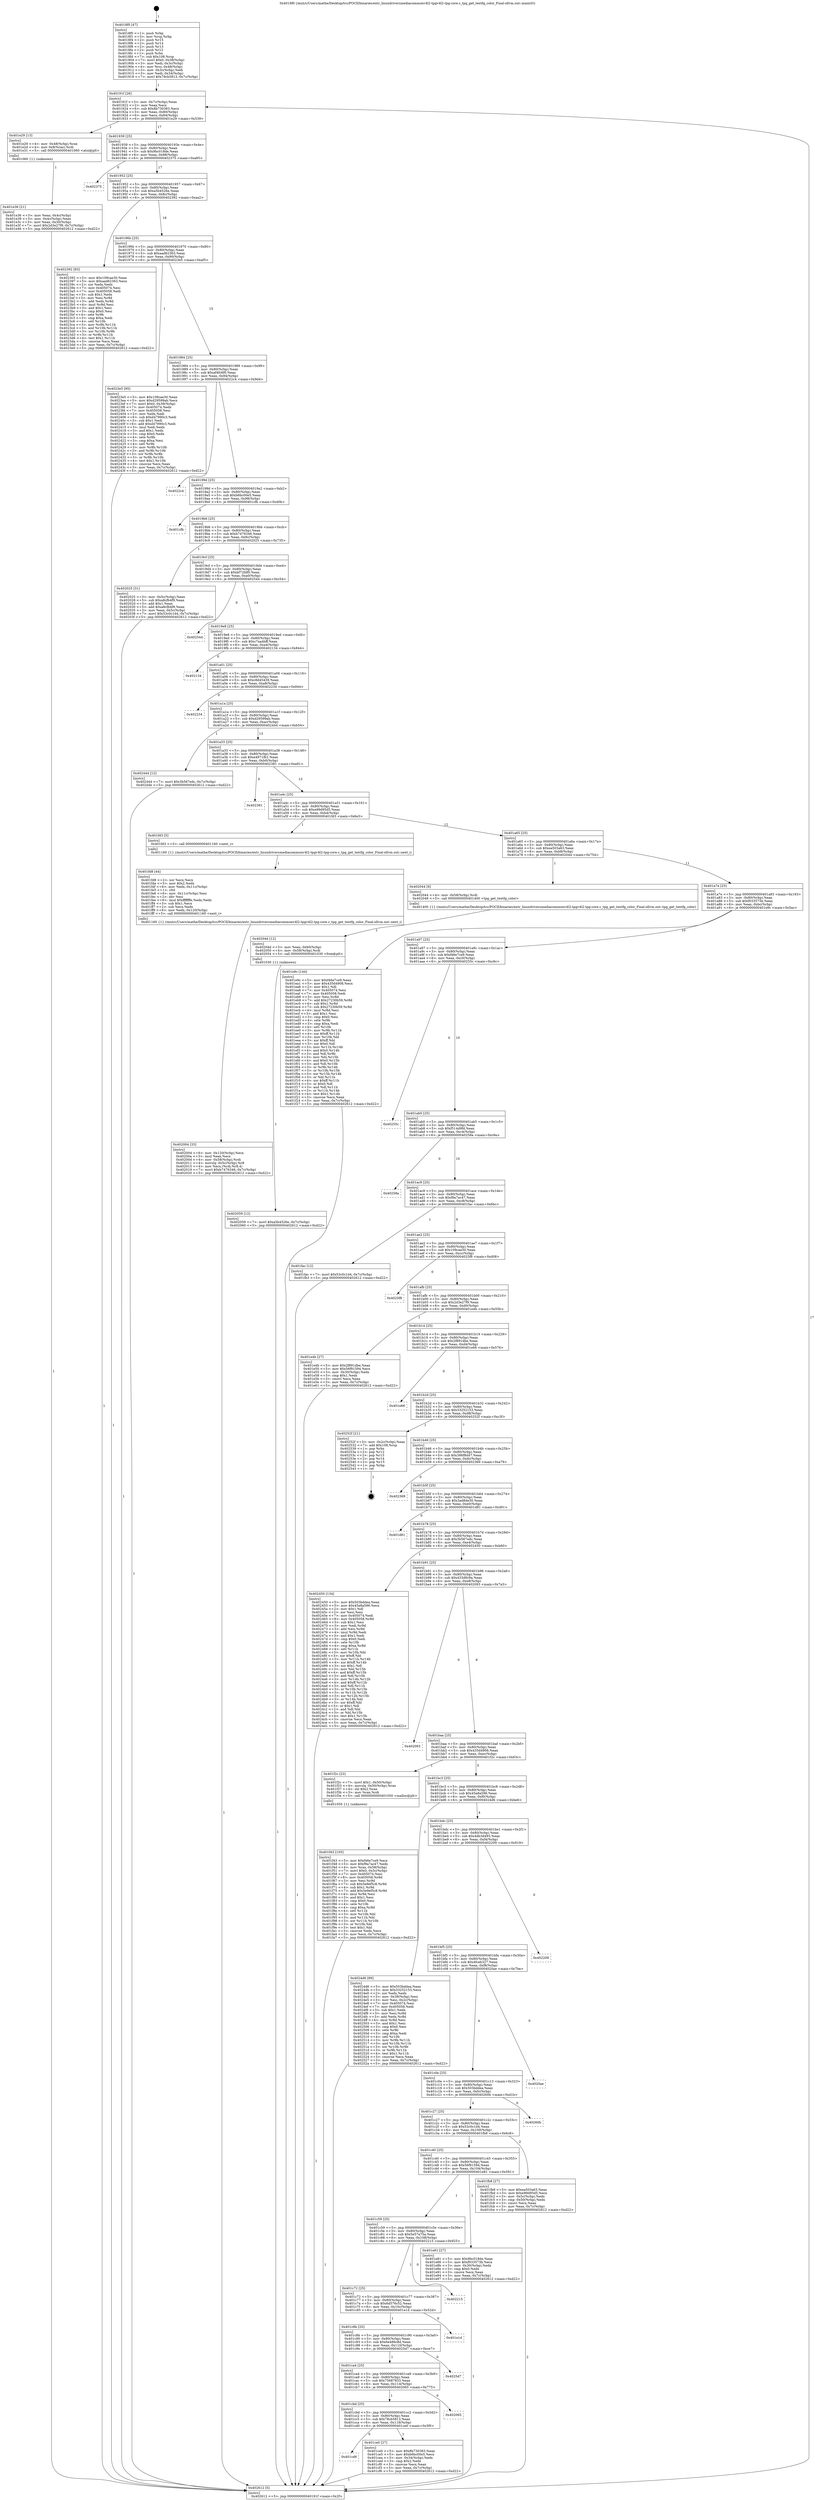 digraph "0x4018f0" {
  label = "0x4018f0 (/mnt/c/Users/mathe/Desktop/tcc/POCII/binaries/extr_linuxdriversmediacommonv4l2-tpgv4l2-tpg-core.c_tpg_get_textfg_color_Final-ollvm.out::main(0))"
  labelloc = "t"
  node[shape=record]

  Entry [label="",width=0.3,height=0.3,shape=circle,fillcolor=black,style=filled]
  "0x40191f" [label="{
     0x40191f [26]\l
     | [instrs]\l
     &nbsp;&nbsp;0x40191f \<+3\>: mov -0x7c(%rbp),%eax\l
     &nbsp;&nbsp;0x401922 \<+2\>: mov %eax,%ecx\l
     &nbsp;&nbsp;0x401924 \<+6\>: sub $0x8b730383,%ecx\l
     &nbsp;&nbsp;0x40192a \<+3\>: mov %eax,-0x80(%rbp)\l
     &nbsp;&nbsp;0x40192d \<+6\>: mov %ecx,-0x84(%rbp)\l
     &nbsp;&nbsp;0x401933 \<+6\>: je 0000000000401e29 \<main+0x539\>\l
  }"]
  "0x401e29" [label="{
     0x401e29 [13]\l
     | [instrs]\l
     &nbsp;&nbsp;0x401e29 \<+4\>: mov -0x48(%rbp),%rax\l
     &nbsp;&nbsp;0x401e2d \<+4\>: mov 0x8(%rax),%rdi\l
     &nbsp;&nbsp;0x401e31 \<+5\>: call 0000000000401060 \<atoi@plt\>\l
     | [calls]\l
     &nbsp;&nbsp;0x401060 \{1\} (unknown)\l
  }"]
  "0x401939" [label="{
     0x401939 [25]\l
     | [instrs]\l
     &nbsp;&nbsp;0x401939 \<+5\>: jmp 000000000040193e \<main+0x4e\>\l
     &nbsp;&nbsp;0x40193e \<+3\>: mov -0x80(%rbp),%eax\l
     &nbsp;&nbsp;0x401941 \<+5\>: sub $0x9bc018de,%eax\l
     &nbsp;&nbsp;0x401946 \<+6\>: mov %eax,-0x88(%rbp)\l
     &nbsp;&nbsp;0x40194c \<+6\>: je 0000000000402375 \<main+0xa85\>\l
  }"]
  Exit [label="",width=0.3,height=0.3,shape=circle,fillcolor=black,style=filled,peripheries=2]
  "0x402375" [label="{
     0x402375\l
  }", style=dashed]
  "0x401952" [label="{
     0x401952 [25]\l
     | [instrs]\l
     &nbsp;&nbsp;0x401952 \<+5\>: jmp 0000000000401957 \<main+0x67\>\l
     &nbsp;&nbsp;0x401957 \<+3\>: mov -0x80(%rbp),%eax\l
     &nbsp;&nbsp;0x40195a \<+5\>: sub $0xa5b4526e,%eax\l
     &nbsp;&nbsp;0x40195f \<+6\>: mov %eax,-0x8c(%rbp)\l
     &nbsp;&nbsp;0x401965 \<+6\>: je 0000000000402392 \<main+0xaa2\>\l
  }"]
  "0x402059" [label="{
     0x402059 [12]\l
     | [instrs]\l
     &nbsp;&nbsp;0x402059 \<+7\>: movl $0xa5b4526e,-0x7c(%rbp)\l
     &nbsp;&nbsp;0x402060 \<+5\>: jmp 0000000000402612 \<main+0xd22\>\l
  }"]
  "0x402392" [label="{
     0x402392 [83]\l
     | [instrs]\l
     &nbsp;&nbsp;0x402392 \<+5\>: mov $0x109cae30,%eax\l
     &nbsp;&nbsp;0x402397 \<+5\>: mov $0xaad62363,%ecx\l
     &nbsp;&nbsp;0x40239c \<+2\>: xor %edx,%edx\l
     &nbsp;&nbsp;0x40239e \<+7\>: mov 0x405074,%esi\l
     &nbsp;&nbsp;0x4023a5 \<+7\>: mov 0x405058,%edi\l
     &nbsp;&nbsp;0x4023ac \<+3\>: sub $0x1,%edx\l
     &nbsp;&nbsp;0x4023af \<+3\>: mov %esi,%r8d\l
     &nbsp;&nbsp;0x4023b2 \<+3\>: add %edx,%r8d\l
     &nbsp;&nbsp;0x4023b5 \<+4\>: imul %r8d,%esi\l
     &nbsp;&nbsp;0x4023b9 \<+3\>: and $0x1,%esi\l
     &nbsp;&nbsp;0x4023bc \<+3\>: cmp $0x0,%esi\l
     &nbsp;&nbsp;0x4023bf \<+4\>: sete %r9b\l
     &nbsp;&nbsp;0x4023c3 \<+3\>: cmp $0xa,%edi\l
     &nbsp;&nbsp;0x4023c6 \<+4\>: setl %r10b\l
     &nbsp;&nbsp;0x4023ca \<+3\>: mov %r9b,%r11b\l
     &nbsp;&nbsp;0x4023cd \<+3\>: and %r10b,%r11b\l
     &nbsp;&nbsp;0x4023d0 \<+3\>: xor %r10b,%r9b\l
     &nbsp;&nbsp;0x4023d3 \<+3\>: or %r9b,%r11b\l
     &nbsp;&nbsp;0x4023d6 \<+4\>: test $0x1,%r11b\l
     &nbsp;&nbsp;0x4023da \<+3\>: cmovne %ecx,%eax\l
     &nbsp;&nbsp;0x4023dd \<+3\>: mov %eax,-0x7c(%rbp)\l
     &nbsp;&nbsp;0x4023e0 \<+5\>: jmp 0000000000402612 \<main+0xd22\>\l
  }"]
  "0x40196b" [label="{
     0x40196b [25]\l
     | [instrs]\l
     &nbsp;&nbsp;0x40196b \<+5\>: jmp 0000000000401970 \<main+0x80\>\l
     &nbsp;&nbsp;0x401970 \<+3\>: mov -0x80(%rbp),%eax\l
     &nbsp;&nbsp;0x401973 \<+5\>: sub $0xaad62363,%eax\l
     &nbsp;&nbsp;0x401978 \<+6\>: mov %eax,-0x90(%rbp)\l
     &nbsp;&nbsp;0x40197e \<+6\>: je 00000000004023e5 \<main+0xaf5\>\l
  }"]
  "0x40204d" [label="{
     0x40204d [12]\l
     | [instrs]\l
     &nbsp;&nbsp;0x40204d \<+3\>: mov %eax,-0x60(%rbp)\l
     &nbsp;&nbsp;0x402050 \<+4\>: mov -0x58(%rbp),%rdi\l
     &nbsp;&nbsp;0x402054 \<+5\>: call 0000000000401030 \<free@plt\>\l
     | [calls]\l
     &nbsp;&nbsp;0x401030 \{1\} (unknown)\l
  }"]
  "0x4023e5" [label="{
     0x4023e5 [95]\l
     | [instrs]\l
     &nbsp;&nbsp;0x4023e5 \<+5\>: mov $0x109cae30,%eax\l
     &nbsp;&nbsp;0x4023ea \<+5\>: mov $0xd29599ab,%ecx\l
     &nbsp;&nbsp;0x4023ef \<+7\>: movl $0x0,-0x38(%rbp)\l
     &nbsp;&nbsp;0x4023f6 \<+7\>: mov 0x405074,%edx\l
     &nbsp;&nbsp;0x4023fd \<+7\>: mov 0x405058,%esi\l
     &nbsp;&nbsp;0x402404 \<+2\>: mov %edx,%edi\l
     &nbsp;&nbsp;0x402406 \<+6\>: sub $0xd47990c3,%edi\l
     &nbsp;&nbsp;0x40240c \<+3\>: sub $0x1,%edi\l
     &nbsp;&nbsp;0x40240f \<+6\>: add $0xd47990c3,%edi\l
     &nbsp;&nbsp;0x402415 \<+3\>: imul %edi,%edx\l
     &nbsp;&nbsp;0x402418 \<+3\>: and $0x1,%edx\l
     &nbsp;&nbsp;0x40241b \<+3\>: cmp $0x0,%edx\l
     &nbsp;&nbsp;0x40241e \<+4\>: sete %r8b\l
     &nbsp;&nbsp;0x402422 \<+3\>: cmp $0xa,%esi\l
     &nbsp;&nbsp;0x402425 \<+4\>: setl %r9b\l
     &nbsp;&nbsp;0x402429 \<+3\>: mov %r8b,%r10b\l
     &nbsp;&nbsp;0x40242c \<+3\>: and %r9b,%r10b\l
     &nbsp;&nbsp;0x40242f \<+3\>: xor %r9b,%r8b\l
     &nbsp;&nbsp;0x402432 \<+3\>: or %r8b,%r10b\l
     &nbsp;&nbsp;0x402435 \<+4\>: test $0x1,%r10b\l
     &nbsp;&nbsp;0x402439 \<+3\>: cmovne %ecx,%eax\l
     &nbsp;&nbsp;0x40243c \<+3\>: mov %eax,-0x7c(%rbp)\l
     &nbsp;&nbsp;0x40243f \<+5\>: jmp 0000000000402612 \<main+0xd22\>\l
  }"]
  "0x401984" [label="{
     0x401984 [25]\l
     | [instrs]\l
     &nbsp;&nbsp;0x401984 \<+5\>: jmp 0000000000401989 \<main+0x99\>\l
     &nbsp;&nbsp;0x401989 \<+3\>: mov -0x80(%rbp),%eax\l
     &nbsp;&nbsp;0x40198c \<+5\>: sub $0xaf4fc6f0,%eax\l
     &nbsp;&nbsp;0x401991 \<+6\>: mov %eax,-0x94(%rbp)\l
     &nbsp;&nbsp;0x401997 \<+6\>: je 00000000004022c4 \<main+0x9d4\>\l
  }"]
  "0x402004" [label="{
     0x402004 [33]\l
     | [instrs]\l
     &nbsp;&nbsp;0x402004 \<+6\>: mov -0x120(%rbp),%ecx\l
     &nbsp;&nbsp;0x40200a \<+3\>: imul %eax,%ecx\l
     &nbsp;&nbsp;0x40200d \<+4\>: mov -0x58(%rbp),%rdi\l
     &nbsp;&nbsp;0x402011 \<+4\>: movslq -0x5c(%rbp),%r8\l
     &nbsp;&nbsp;0x402015 \<+4\>: mov %ecx,(%rdi,%r8,4)\l
     &nbsp;&nbsp;0x402019 \<+7\>: movl $0xb7476346,-0x7c(%rbp)\l
     &nbsp;&nbsp;0x402020 \<+5\>: jmp 0000000000402612 \<main+0xd22\>\l
  }"]
  "0x4022c4" [label="{
     0x4022c4\l
  }", style=dashed]
  "0x40199d" [label="{
     0x40199d [25]\l
     | [instrs]\l
     &nbsp;&nbsp;0x40199d \<+5\>: jmp 00000000004019a2 \<main+0xb2\>\l
     &nbsp;&nbsp;0x4019a2 \<+3\>: mov -0x80(%rbp),%eax\l
     &nbsp;&nbsp;0x4019a5 \<+5\>: sub $0xb6bc00e5,%eax\l
     &nbsp;&nbsp;0x4019aa \<+6\>: mov %eax,-0x98(%rbp)\l
     &nbsp;&nbsp;0x4019b0 \<+6\>: je 0000000000401cfb \<main+0x40b\>\l
  }"]
  "0x401fd8" [label="{
     0x401fd8 [44]\l
     | [instrs]\l
     &nbsp;&nbsp;0x401fd8 \<+2\>: xor %ecx,%ecx\l
     &nbsp;&nbsp;0x401fda \<+5\>: mov $0x2,%edx\l
     &nbsp;&nbsp;0x401fdf \<+6\>: mov %edx,-0x11c(%rbp)\l
     &nbsp;&nbsp;0x401fe5 \<+1\>: cltd\l
     &nbsp;&nbsp;0x401fe6 \<+6\>: mov -0x11c(%rbp),%esi\l
     &nbsp;&nbsp;0x401fec \<+2\>: idiv %esi\l
     &nbsp;&nbsp;0x401fee \<+6\>: imul $0xfffffffe,%edx,%edx\l
     &nbsp;&nbsp;0x401ff4 \<+3\>: sub $0x1,%ecx\l
     &nbsp;&nbsp;0x401ff7 \<+2\>: sub %ecx,%edx\l
     &nbsp;&nbsp;0x401ff9 \<+6\>: mov %edx,-0x120(%rbp)\l
     &nbsp;&nbsp;0x401fff \<+5\>: call 0000000000401160 \<next_i\>\l
     | [calls]\l
     &nbsp;&nbsp;0x401160 \{1\} (/mnt/c/Users/mathe/Desktop/tcc/POCII/binaries/extr_linuxdriversmediacommonv4l2-tpgv4l2-tpg-core.c_tpg_get_textfg_color_Final-ollvm.out::next_i)\l
  }"]
  "0x401cfb" [label="{
     0x401cfb\l
  }", style=dashed]
  "0x4019b6" [label="{
     0x4019b6 [25]\l
     | [instrs]\l
     &nbsp;&nbsp;0x4019b6 \<+5\>: jmp 00000000004019bb \<main+0xcb\>\l
     &nbsp;&nbsp;0x4019bb \<+3\>: mov -0x80(%rbp),%eax\l
     &nbsp;&nbsp;0x4019be \<+5\>: sub $0xb7476346,%eax\l
     &nbsp;&nbsp;0x4019c3 \<+6\>: mov %eax,-0x9c(%rbp)\l
     &nbsp;&nbsp;0x4019c9 \<+6\>: je 0000000000402025 \<main+0x735\>\l
  }"]
  "0x401f43" [label="{
     0x401f43 [105]\l
     | [instrs]\l
     &nbsp;&nbsp;0x401f43 \<+5\>: mov $0xf46e7ce9,%ecx\l
     &nbsp;&nbsp;0x401f48 \<+5\>: mov $0xf9a7ac47,%edx\l
     &nbsp;&nbsp;0x401f4d \<+4\>: mov %rax,-0x58(%rbp)\l
     &nbsp;&nbsp;0x401f51 \<+7\>: movl $0x0,-0x5c(%rbp)\l
     &nbsp;&nbsp;0x401f58 \<+7\>: mov 0x405074,%esi\l
     &nbsp;&nbsp;0x401f5f \<+8\>: mov 0x405058,%r8d\l
     &nbsp;&nbsp;0x401f67 \<+3\>: mov %esi,%r9d\l
     &nbsp;&nbsp;0x401f6a \<+7\>: sub $0x5e9ef5c8,%r9d\l
     &nbsp;&nbsp;0x401f71 \<+4\>: sub $0x1,%r9d\l
     &nbsp;&nbsp;0x401f75 \<+7\>: add $0x5e9ef5c8,%r9d\l
     &nbsp;&nbsp;0x401f7c \<+4\>: imul %r9d,%esi\l
     &nbsp;&nbsp;0x401f80 \<+3\>: and $0x1,%esi\l
     &nbsp;&nbsp;0x401f83 \<+3\>: cmp $0x0,%esi\l
     &nbsp;&nbsp;0x401f86 \<+4\>: sete %r10b\l
     &nbsp;&nbsp;0x401f8a \<+4\>: cmp $0xa,%r8d\l
     &nbsp;&nbsp;0x401f8e \<+4\>: setl %r11b\l
     &nbsp;&nbsp;0x401f92 \<+3\>: mov %r10b,%bl\l
     &nbsp;&nbsp;0x401f95 \<+3\>: and %r11b,%bl\l
     &nbsp;&nbsp;0x401f98 \<+3\>: xor %r11b,%r10b\l
     &nbsp;&nbsp;0x401f9b \<+3\>: or %r10b,%bl\l
     &nbsp;&nbsp;0x401f9e \<+3\>: test $0x1,%bl\l
     &nbsp;&nbsp;0x401fa1 \<+3\>: cmovne %edx,%ecx\l
     &nbsp;&nbsp;0x401fa4 \<+3\>: mov %ecx,-0x7c(%rbp)\l
     &nbsp;&nbsp;0x401fa7 \<+5\>: jmp 0000000000402612 \<main+0xd22\>\l
  }"]
  "0x402025" [label="{
     0x402025 [31]\l
     | [instrs]\l
     &nbsp;&nbsp;0x402025 \<+3\>: mov -0x5c(%rbp),%eax\l
     &nbsp;&nbsp;0x402028 \<+5\>: sub $0xa8cfb4f9,%eax\l
     &nbsp;&nbsp;0x40202d \<+3\>: add $0x1,%eax\l
     &nbsp;&nbsp;0x402030 \<+5\>: add $0xa8cfb4f9,%eax\l
     &nbsp;&nbsp;0x402035 \<+3\>: mov %eax,-0x5c(%rbp)\l
     &nbsp;&nbsp;0x402038 \<+7\>: movl $0x53c0c1d4,-0x7c(%rbp)\l
     &nbsp;&nbsp;0x40203f \<+5\>: jmp 0000000000402612 \<main+0xd22\>\l
  }"]
  "0x4019cf" [label="{
     0x4019cf [25]\l
     | [instrs]\l
     &nbsp;&nbsp;0x4019cf \<+5\>: jmp 00000000004019d4 \<main+0xe4\>\l
     &nbsp;&nbsp;0x4019d4 \<+3\>: mov -0x80(%rbp),%eax\l
     &nbsp;&nbsp;0x4019d7 \<+5\>: sub $0xbf72fdf0,%eax\l
     &nbsp;&nbsp;0x4019dc \<+6\>: mov %eax,-0xa0(%rbp)\l
     &nbsp;&nbsp;0x4019e2 \<+6\>: je 0000000000402544 \<main+0xc54\>\l
  }"]
  "0x401e36" [label="{
     0x401e36 [21]\l
     | [instrs]\l
     &nbsp;&nbsp;0x401e36 \<+3\>: mov %eax,-0x4c(%rbp)\l
     &nbsp;&nbsp;0x401e39 \<+3\>: mov -0x4c(%rbp),%eax\l
     &nbsp;&nbsp;0x401e3c \<+3\>: mov %eax,-0x30(%rbp)\l
     &nbsp;&nbsp;0x401e3f \<+7\>: movl $0x2d3e27f9,-0x7c(%rbp)\l
     &nbsp;&nbsp;0x401e46 \<+5\>: jmp 0000000000402612 \<main+0xd22\>\l
  }"]
  "0x402544" [label="{
     0x402544\l
  }", style=dashed]
  "0x4019e8" [label="{
     0x4019e8 [25]\l
     | [instrs]\l
     &nbsp;&nbsp;0x4019e8 \<+5\>: jmp 00000000004019ed \<main+0xfd\>\l
     &nbsp;&nbsp;0x4019ed \<+3\>: mov -0x80(%rbp),%eax\l
     &nbsp;&nbsp;0x4019f0 \<+5\>: sub $0xc7aa4bff,%eax\l
     &nbsp;&nbsp;0x4019f5 \<+6\>: mov %eax,-0xa4(%rbp)\l
     &nbsp;&nbsp;0x4019fb \<+6\>: je 0000000000402134 \<main+0x844\>\l
  }"]
  "0x4018f0" [label="{
     0x4018f0 [47]\l
     | [instrs]\l
     &nbsp;&nbsp;0x4018f0 \<+1\>: push %rbp\l
     &nbsp;&nbsp;0x4018f1 \<+3\>: mov %rsp,%rbp\l
     &nbsp;&nbsp;0x4018f4 \<+2\>: push %r15\l
     &nbsp;&nbsp;0x4018f6 \<+2\>: push %r14\l
     &nbsp;&nbsp;0x4018f8 \<+2\>: push %r13\l
     &nbsp;&nbsp;0x4018fa \<+2\>: push %r12\l
     &nbsp;&nbsp;0x4018fc \<+1\>: push %rbx\l
     &nbsp;&nbsp;0x4018fd \<+7\>: sub $0x108,%rsp\l
     &nbsp;&nbsp;0x401904 \<+7\>: movl $0x0,-0x38(%rbp)\l
     &nbsp;&nbsp;0x40190b \<+3\>: mov %edi,-0x3c(%rbp)\l
     &nbsp;&nbsp;0x40190e \<+4\>: mov %rsi,-0x48(%rbp)\l
     &nbsp;&nbsp;0x401912 \<+3\>: mov -0x3c(%rbp),%edi\l
     &nbsp;&nbsp;0x401915 \<+3\>: mov %edi,-0x34(%rbp)\l
     &nbsp;&nbsp;0x401918 \<+7\>: movl $0x78cb5813,-0x7c(%rbp)\l
  }"]
  "0x402134" [label="{
     0x402134\l
  }", style=dashed]
  "0x401a01" [label="{
     0x401a01 [25]\l
     | [instrs]\l
     &nbsp;&nbsp;0x401a01 \<+5\>: jmp 0000000000401a06 \<main+0x116\>\l
     &nbsp;&nbsp;0x401a06 \<+3\>: mov -0x80(%rbp),%eax\l
     &nbsp;&nbsp;0x401a09 \<+5\>: sub $0xc8d45439,%eax\l
     &nbsp;&nbsp;0x401a0e \<+6\>: mov %eax,-0xa8(%rbp)\l
     &nbsp;&nbsp;0x401a14 \<+6\>: je 0000000000402234 \<main+0x944\>\l
  }"]
  "0x402612" [label="{
     0x402612 [5]\l
     | [instrs]\l
     &nbsp;&nbsp;0x402612 \<+5\>: jmp 000000000040191f \<main+0x2f\>\l
  }"]
  "0x402234" [label="{
     0x402234\l
  }", style=dashed]
  "0x401a1a" [label="{
     0x401a1a [25]\l
     | [instrs]\l
     &nbsp;&nbsp;0x401a1a \<+5\>: jmp 0000000000401a1f \<main+0x12f\>\l
     &nbsp;&nbsp;0x401a1f \<+3\>: mov -0x80(%rbp),%eax\l
     &nbsp;&nbsp;0x401a22 \<+5\>: sub $0xd29599ab,%eax\l
     &nbsp;&nbsp;0x401a27 \<+6\>: mov %eax,-0xac(%rbp)\l
     &nbsp;&nbsp;0x401a2d \<+6\>: je 0000000000402444 \<main+0xb54\>\l
  }"]
  "0x401cd6" [label="{
     0x401cd6\l
  }", style=dashed]
  "0x402444" [label="{
     0x402444 [12]\l
     | [instrs]\l
     &nbsp;&nbsp;0x402444 \<+7\>: movl $0x3b567edc,-0x7c(%rbp)\l
     &nbsp;&nbsp;0x40244b \<+5\>: jmp 0000000000402612 \<main+0xd22\>\l
  }"]
  "0x401a33" [label="{
     0x401a33 [25]\l
     | [instrs]\l
     &nbsp;&nbsp;0x401a33 \<+5\>: jmp 0000000000401a38 \<main+0x148\>\l
     &nbsp;&nbsp;0x401a38 \<+3\>: mov -0x80(%rbp),%eax\l
     &nbsp;&nbsp;0x401a3b \<+5\>: sub $0xe4971fb1,%eax\l
     &nbsp;&nbsp;0x401a40 \<+6\>: mov %eax,-0xb0(%rbp)\l
     &nbsp;&nbsp;0x401a46 \<+6\>: je 0000000000402381 \<main+0xa91\>\l
  }"]
  "0x401ce0" [label="{
     0x401ce0 [27]\l
     | [instrs]\l
     &nbsp;&nbsp;0x401ce0 \<+5\>: mov $0x8b730383,%eax\l
     &nbsp;&nbsp;0x401ce5 \<+5\>: mov $0xb6bc00e5,%ecx\l
     &nbsp;&nbsp;0x401cea \<+3\>: mov -0x34(%rbp),%edx\l
     &nbsp;&nbsp;0x401ced \<+3\>: cmp $0x2,%edx\l
     &nbsp;&nbsp;0x401cf0 \<+3\>: cmovne %ecx,%eax\l
     &nbsp;&nbsp;0x401cf3 \<+3\>: mov %eax,-0x7c(%rbp)\l
     &nbsp;&nbsp;0x401cf6 \<+5\>: jmp 0000000000402612 \<main+0xd22\>\l
  }"]
  "0x402381" [label="{
     0x402381\l
  }", style=dashed]
  "0x401a4c" [label="{
     0x401a4c [25]\l
     | [instrs]\l
     &nbsp;&nbsp;0x401a4c \<+5\>: jmp 0000000000401a51 \<main+0x161\>\l
     &nbsp;&nbsp;0x401a51 \<+3\>: mov -0x80(%rbp),%eax\l
     &nbsp;&nbsp;0x401a54 \<+5\>: sub $0xe99d95d5,%eax\l
     &nbsp;&nbsp;0x401a59 \<+6\>: mov %eax,-0xb4(%rbp)\l
     &nbsp;&nbsp;0x401a5f \<+6\>: je 0000000000401fd3 \<main+0x6e3\>\l
  }"]
  "0x401cbd" [label="{
     0x401cbd [25]\l
     | [instrs]\l
     &nbsp;&nbsp;0x401cbd \<+5\>: jmp 0000000000401cc2 \<main+0x3d2\>\l
     &nbsp;&nbsp;0x401cc2 \<+3\>: mov -0x80(%rbp),%eax\l
     &nbsp;&nbsp;0x401cc5 \<+5\>: sub $0x78cb5813,%eax\l
     &nbsp;&nbsp;0x401cca \<+6\>: mov %eax,-0x118(%rbp)\l
     &nbsp;&nbsp;0x401cd0 \<+6\>: je 0000000000401ce0 \<main+0x3f0\>\l
  }"]
  "0x401fd3" [label="{
     0x401fd3 [5]\l
     | [instrs]\l
     &nbsp;&nbsp;0x401fd3 \<+5\>: call 0000000000401160 \<next_i\>\l
     | [calls]\l
     &nbsp;&nbsp;0x401160 \{1\} (/mnt/c/Users/mathe/Desktop/tcc/POCII/binaries/extr_linuxdriversmediacommonv4l2-tpgv4l2-tpg-core.c_tpg_get_textfg_color_Final-ollvm.out::next_i)\l
  }"]
  "0x401a65" [label="{
     0x401a65 [25]\l
     | [instrs]\l
     &nbsp;&nbsp;0x401a65 \<+5\>: jmp 0000000000401a6a \<main+0x17a\>\l
     &nbsp;&nbsp;0x401a6a \<+3\>: mov -0x80(%rbp),%eax\l
     &nbsp;&nbsp;0x401a6d \<+5\>: sub $0xea503a63,%eax\l
     &nbsp;&nbsp;0x401a72 \<+6\>: mov %eax,-0xb8(%rbp)\l
     &nbsp;&nbsp;0x401a78 \<+6\>: je 0000000000402044 \<main+0x754\>\l
  }"]
  "0x402065" [label="{
     0x402065\l
  }", style=dashed]
  "0x402044" [label="{
     0x402044 [9]\l
     | [instrs]\l
     &nbsp;&nbsp;0x402044 \<+4\>: mov -0x58(%rbp),%rdi\l
     &nbsp;&nbsp;0x402048 \<+5\>: call 0000000000401400 \<tpg_get_textfg_color\>\l
     | [calls]\l
     &nbsp;&nbsp;0x401400 \{1\} (/mnt/c/Users/mathe/Desktop/tcc/POCII/binaries/extr_linuxdriversmediacommonv4l2-tpgv4l2-tpg-core.c_tpg_get_textfg_color_Final-ollvm.out::tpg_get_textfg_color)\l
  }"]
  "0x401a7e" [label="{
     0x401a7e [25]\l
     | [instrs]\l
     &nbsp;&nbsp;0x401a7e \<+5\>: jmp 0000000000401a83 \<main+0x193\>\l
     &nbsp;&nbsp;0x401a83 \<+3\>: mov -0x80(%rbp),%eax\l
     &nbsp;&nbsp;0x401a86 \<+5\>: sub $0xf033573b,%eax\l
     &nbsp;&nbsp;0x401a8b \<+6\>: mov %eax,-0xbc(%rbp)\l
     &nbsp;&nbsp;0x401a91 \<+6\>: je 0000000000401e9c \<main+0x5ac\>\l
  }"]
  "0x401ca4" [label="{
     0x401ca4 [25]\l
     | [instrs]\l
     &nbsp;&nbsp;0x401ca4 \<+5\>: jmp 0000000000401ca9 \<main+0x3b9\>\l
     &nbsp;&nbsp;0x401ca9 \<+3\>: mov -0x80(%rbp),%eax\l
     &nbsp;&nbsp;0x401cac \<+5\>: sub $0x75687833,%eax\l
     &nbsp;&nbsp;0x401cb1 \<+6\>: mov %eax,-0x114(%rbp)\l
     &nbsp;&nbsp;0x401cb7 \<+6\>: je 0000000000402065 \<main+0x775\>\l
  }"]
  "0x401e9c" [label="{
     0x401e9c [144]\l
     | [instrs]\l
     &nbsp;&nbsp;0x401e9c \<+5\>: mov $0xf46e7ce9,%eax\l
     &nbsp;&nbsp;0x401ea1 \<+5\>: mov $0x435d4908,%ecx\l
     &nbsp;&nbsp;0x401ea6 \<+2\>: mov $0x1,%dl\l
     &nbsp;&nbsp;0x401ea8 \<+7\>: mov 0x405074,%esi\l
     &nbsp;&nbsp;0x401eaf \<+7\>: mov 0x405058,%edi\l
     &nbsp;&nbsp;0x401eb6 \<+3\>: mov %esi,%r8d\l
     &nbsp;&nbsp;0x401eb9 \<+7\>: add $0x27230b59,%r8d\l
     &nbsp;&nbsp;0x401ec0 \<+4\>: sub $0x1,%r8d\l
     &nbsp;&nbsp;0x401ec4 \<+7\>: sub $0x27230b59,%r8d\l
     &nbsp;&nbsp;0x401ecb \<+4\>: imul %r8d,%esi\l
     &nbsp;&nbsp;0x401ecf \<+3\>: and $0x1,%esi\l
     &nbsp;&nbsp;0x401ed2 \<+3\>: cmp $0x0,%esi\l
     &nbsp;&nbsp;0x401ed5 \<+4\>: sete %r9b\l
     &nbsp;&nbsp;0x401ed9 \<+3\>: cmp $0xa,%edi\l
     &nbsp;&nbsp;0x401edc \<+4\>: setl %r10b\l
     &nbsp;&nbsp;0x401ee0 \<+3\>: mov %r9b,%r11b\l
     &nbsp;&nbsp;0x401ee3 \<+4\>: xor $0xff,%r11b\l
     &nbsp;&nbsp;0x401ee7 \<+3\>: mov %r10b,%bl\l
     &nbsp;&nbsp;0x401eea \<+3\>: xor $0xff,%bl\l
     &nbsp;&nbsp;0x401eed \<+3\>: xor $0x0,%dl\l
     &nbsp;&nbsp;0x401ef0 \<+3\>: mov %r11b,%r14b\l
     &nbsp;&nbsp;0x401ef3 \<+4\>: and $0x0,%r14b\l
     &nbsp;&nbsp;0x401ef7 \<+3\>: and %dl,%r9b\l
     &nbsp;&nbsp;0x401efa \<+3\>: mov %bl,%r15b\l
     &nbsp;&nbsp;0x401efd \<+4\>: and $0x0,%r15b\l
     &nbsp;&nbsp;0x401f01 \<+3\>: and %dl,%r10b\l
     &nbsp;&nbsp;0x401f04 \<+3\>: or %r9b,%r14b\l
     &nbsp;&nbsp;0x401f07 \<+3\>: or %r10b,%r15b\l
     &nbsp;&nbsp;0x401f0a \<+3\>: xor %r15b,%r14b\l
     &nbsp;&nbsp;0x401f0d \<+3\>: or %bl,%r11b\l
     &nbsp;&nbsp;0x401f10 \<+4\>: xor $0xff,%r11b\l
     &nbsp;&nbsp;0x401f14 \<+3\>: or $0x0,%dl\l
     &nbsp;&nbsp;0x401f17 \<+3\>: and %dl,%r11b\l
     &nbsp;&nbsp;0x401f1a \<+3\>: or %r11b,%r14b\l
     &nbsp;&nbsp;0x401f1d \<+4\>: test $0x1,%r14b\l
     &nbsp;&nbsp;0x401f21 \<+3\>: cmovne %ecx,%eax\l
     &nbsp;&nbsp;0x401f24 \<+3\>: mov %eax,-0x7c(%rbp)\l
     &nbsp;&nbsp;0x401f27 \<+5\>: jmp 0000000000402612 \<main+0xd22\>\l
  }"]
  "0x401a97" [label="{
     0x401a97 [25]\l
     | [instrs]\l
     &nbsp;&nbsp;0x401a97 \<+5\>: jmp 0000000000401a9c \<main+0x1ac\>\l
     &nbsp;&nbsp;0x401a9c \<+3\>: mov -0x80(%rbp),%eax\l
     &nbsp;&nbsp;0x401a9f \<+5\>: sub $0xf46e7ce9,%eax\l
     &nbsp;&nbsp;0x401aa4 \<+6\>: mov %eax,-0xc0(%rbp)\l
     &nbsp;&nbsp;0x401aaa \<+6\>: je 000000000040255c \<main+0xc6c\>\l
  }"]
  "0x4025d7" [label="{
     0x4025d7\l
  }", style=dashed]
  "0x40255c" [label="{
     0x40255c\l
  }", style=dashed]
  "0x401ab0" [label="{
     0x401ab0 [25]\l
     | [instrs]\l
     &nbsp;&nbsp;0x401ab0 \<+5\>: jmp 0000000000401ab5 \<main+0x1c5\>\l
     &nbsp;&nbsp;0x401ab5 \<+3\>: mov -0x80(%rbp),%eax\l
     &nbsp;&nbsp;0x401ab8 \<+5\>: sub $0xf514d9fd,%eax\l
     &nbsp;&nbsp;0x401abd \<+6\>: mov %eax,-0xc4(%rbp)\l
     &nbsp;&nbsp;0x401ac3 \<+6\>: je 000000000040258a \<main+0xc9a\>\l
  }"]
  "0x401c8b" [label="{
     0x401c8b [25]\l
     | [instrs]\l
     &nbsp;&nbsp;0x401c8b \<+5\>: jmp 0000000000401c90 \<main+0x3a0\>\l
     &nbsp;&nbsp;0x401c90 \<+3\>: mov -0x80(%rbp),%eax\l
     &nbsp;&nbsp;0x401c93 \<+5\>: sub $0x6e486c8d,%eax\l
     &nbsp;&nbsp;0x401c98 \<+6\>: mov %eax,-0x110(%rbp)\l
     &nbsp;&nbsp;0x401c9e \<+6\>: je 00000000004025d7 \<main+0xce7\>\l
  }"]
  "0x40258a" [label="{
     0x40258a\l
  }", style=dashed]
  "0x401ac9" [label="{
     0x401ac9 [25]\l
     | [instrs]\l
     &nbsp;&nbsp;0x401ac9 \<+5\>: jmp 0000000000401ace \<main+0x1de\>\l
     &nbsp;&nbsp;0x401ace \<+3\>: mov -0x80(%rbp),%eax\l
     &nbsp;&nbsp;0x401ad1 \<+5\>: sub $0xf9a7ac47,%eax\l
     &nbsp;&nbsp;0x401ad6 \<+6\>: mov %eax,-0xc8(%rbp)\l
     &nbsp;&nbsp;0x401adc \<+6\>: je 0000000000401fac \<main+0x6bc\>\l
  }"]
  "0x401e1d" [label="{
     0x401e1d\l
  }", style=dashed]
  "0x401fac" [label="{
     0x401fac [12]\l
     | [instrs]\l
     &nbsp;&nbsp;0x401fac \<+7\>: movl $0x53c0c1d4,-0x7c(%rbp)\l
     &nbsp;&nbsp;0x401fb3 \<+5\>: jmp 0000000000402612 \<main+0xd22\>\l
  }"]
  "0x401ae2" [label="{
     0x401ae2 [25]\l
     | [instrs]\l
     &nbsp;&nbsp;0x401ae2 \<+5\>: jmp 0000000000401ae7 \<main+0x1f7\>\l
     &nbsp;&nbsp;0x401ae7 \<+3\>: mov -0x80(%rbp),%eax\l
     &nbsp;&nbsp;0x401aea \<+5\>: sub $0x109cae30,%eax\l
     &nbsp;&nbsp;0x401aef \<+6\>: mov %eax,-0xcc(%rbp)\l
     &nbsp;&nbsp;0x401af5 \<+6\>: je 00000000004025f8 \<main+0xd08\>\l
  }"]
  "0x401c72" [label="{
     0x401c72 [25]\l
     | [instrs]\l
     &nbsp;&nbsp;0x401c72 \<+5\>: jmp 0000000000401c77 \<main+0x387\>\l
     &nbsp;&nbsp;0x401c77 \<+3\>: mov -0x80(%rbp),%eax\l
     &nbsp;&nbsp;0x401c7a \<+5\>: sub $0x6d576c52,%eax\l
     &nbsp;&nbsp;0x401c7f \<+6\>: mov %eax,-0x10c(%rbp)\l
     &nbsp;&nbsp;0x401c85 \<+6\>: je 0000000000401e1d \<main+0x52d\>\l
  }"]
  "0x4025f8" [label="{
     0x4025f8\l
  }", style=dashed]
  "0x401afb" [label="{
     0x401afb [25]\l
     | [instrs]\l
     &nbsp;&nbsp;0x401afb \<+5\>: jmp 0000000000401b00 \<main+0x210\>\l
     &nbsp;&nbsp;0x401b00 \<+3\>: mov -0x80(%rbp),%eax\l
     &nbsp;&nbsp;0x401b03 \<+5\>: sub $0x2d3e27f9,%eax\l
     &nbsp;&nbsp;0x401b08 \<+6\>: mov %eax,-0xd0(%rbp)\l
     &nbsp;&nbsp;0x401b0e \<+6\>: je 0000000000401e4b \<main+0x55b\>\l
  }"]
  "0x402215" [label="{
     0x402215\l
  }", style=dashed]
  "0x401e4b" [label="{
     0x401e4b [27]\l
     | [instrs]\l
     &nbsp;&nbsp;0x401e4b \<+5\>: mov $0x2f891dbe,%eax\l
     &nbsp;&nbsp;0x401e50 \<+5\>: mov $0x56f91594,%ecx\l
     &nbsp;&nbsp;0x401e55 \<+3\>: mov -0x30(%rbp),%edx\l
     &nbsp;&nbsp;0x401e58 \<+3\>: cmp $0x1,%edx\l
     &nbsp;&nbsp;0x401e5b \<+3\>: cmovl %ecx,%eax\l
     &nbsp;&nbsp;0x401e5e \<+3\>: mov %eax,-0x7c(%rbp)\l
     &nbsp;&nbsp;0x401e61 \<+5\>: jmp 0000000000402612 \<main+0xd22\>\l
  }"]
  "0x401b14" [label="{
     0x401b14 [25]\l
     | [instrs]\l
     &nbsp;&nbsp;0x401b14 \<+5\>: jmp 0000000000401b19 \<main+0x229\>\l
     &nbsp;&nbsp;0x401b19 \<+3\>: mov -0x80(%rbp),%eax\l
     &nbsp;&nbsp;0x401b1c \<+5\>: sub $0x2f891dbe,%eax\l
     &nbsp;&nbsp;0x401b21 \<+6\>: mov %eax,-0xd4(%rbp)\l
     &nbsp;&nbsp;0x401b27 \<+6\>: je 0000000000401e66 \<main+0x576\>\l
  }"]
  "0x401c59" [label="{
     0x401c59 [25]\l
     | [instrs]\l
     &nbsp;&nbsp;0x401c59 \<+5\>: jmp 0000000000401c5e \<main+0x36e\>\l
     &nbsp;&nbsp;0x401c5e \<+3\>: mov -0x80(%rbp),%eax\l
     &nbsp;&nbsp;0x401c61 \<+5\>: sub $0x5e57a75a,%eax\l
     &nbsp;&nbsp;0x401c66 \<+6\>: mov %eax,-0x108(%rbp)\l
     &nbsp;&nbsp;0x401c6c \<+6\>: je 0000000000402215 \<main+0x925\>\l
  }"]
  "0x401e66" [label="{
     0x401e66\l
  }", style=dashed]
  "0x401b2d" [label="{
     0x401b2d [25]\l
     | [instrs]\l
     &nbsp;&nbsp;0x401b2d \<+5\>: jmp 0000000000401b32 \<main+0x242\>\l
     &nbsp;&nbsp;0x401b32 \<+3\>: mov -0x80(%rbp),%eax\l
     &nbsp;&nbsp;0x401b35 \<+5\>: sub $0x33252153,%eax\l
     &nbsp;&nbsp;0x401b3a \<+6\>: mov %eax,-0xd8(%rbp)\l
     &nbsp;&nbsp;0x401b40 \<+6\>: je 000000000040252f \<main+0xc3f\>\l
  }"]
  "0x401e81" [label="{
     0x401e81 [27]\l
     | [instrs]\l
     &nbsp;&nbsp;0x401e81 \<+5\>: mov $0x9bc018de,%eax\l
     &nbsp;&nbsp;0x401e86 \<+5\>: mov $0xf033573b,%ecx\l
     &nbsp;&nbsp;0x401e8b \<+3\>: mov -0x30(%rbp),%edx\l
     &nbsp;&nbsp;0x401e8e \<+3\>: cmp $0x0,%edx\l
     &nbsp;&nbsp;0x401e91 \<+3\>: cmove %ecx,%eax\l
     &nbsp;&nbsp;0x401e94 \<+3\>: mov %eax,-0x7c(%rbp)\l
     &nbsp;&nbsp;0x401e97 \<+5\>: jmp 0000000000402612 \<main+0xd22\>\l
  }"]
  "0x40252f" [label="{
     0x40252f [21]\l
     | [instrs]\l
     &nbsp;&nbsp;0x40252f \<+3\>: mov -0x2c(%rbp),%eax\l
     &nbsp;&nbsp;0x402532 \<+7\>: add $0x108,%rsp\l
     &nbsp;&nbsp;0x402539 \<+1\>: pop %rbx\l
     &nbsp;&nbsp;0x40253a \<+2\>: pop %r12\l
     &nbsp;&nbsp;0x40253c \<+2\>: pop %r13\l
     &nbsp;&nbsp;0x40253e \<+2\>: pop %r14\l
     &nbsp;&nbsp;0x402540 \<+2\>: pop %r15\l
     &nbsp;&nbsp;0x402542 \<+1\>: pop %rbp\l
     &nbsp;&nbsp;0x402543 \<+1\>: ret\l
  }"]
  "0x401b46" [label="{
     0x401b46 [25]\l
     | [instrs]\l
     &nbsp;&nbsp;0x401b46 \<+5\>: jmp 0000000000401b4b \<main+0x25b\>\l
     &nbsp;&nbsp;0x401b4b \<+3\>: mov -0x80(%rbp),%eax\l
     &nbsp;&nbsp;0x401b4e \<+5\>: sub $0x386f8d47,%eax\l
     &nbsp;&nbsp;0x401b53 \<+6\>: mov %eax,-0xdc(%rbp)\l
     &nbsp;&nbsp;0x401b59 \<+6\>: je 0000000000402369 \<main+0xa79\>\l
  }"]
  "0x401c40" [label="{
     0x401c40 [25]\l
     | [instrs]\l
     &nbsp;&nbsp;0x401c40 \<+5\>: jmp 0000000000401c45 \<main+0x355\>\l
     &nbsp;&nbsp;0x401c45 \<+3\>: mov -0x80(%rbp),%eax\l
     &nbsp;&nbsp;0x401c48 \<+5\>: sub $0x56f91594,%eax\l
     &nbsp;&nbsp;0x401c4d \<+6\>: mov %eax,-0x104(%rbp)\l
     &nbsp;&nbsp;0x401c53 \<+6\>: je 0000000000401e81 \<main+0x591\>\l
  }"]
  "0x402369" [label="{
     0x402369\l
  }", style=dashed]
  "0x401b5f" [label="{
     0x401b5f [25]\l
     | [instrs]\l
     &nbsp;&nbsp;0x401b5f \<+5\>: jmp 0000000000401b64 \<main+0x274\>\l
     &nbsp;&nbsp;0x401b64 \<+3\>: mov -0x80(%rbp),%eax\l
     &nbsp;&nbsp;0x401b67 \<+5\>: sub $0x3ad8de30,%eax\l
     &nbsp;&nbsp;0x401b6c \<+6\>: mov %eax,-0xe0(%rbp)\l
     &nbsp;&nbsp;0x401b72 \<+6\>: je 0000000000401d81 \<main+0x491\>\l
  }"]
  "0x401fb8" [label="{
     0x401fb8 [27]\l
     | [instrs]\l
     &nbsp;&nbsp;0x401fb8 \<+5\>: mov $0xea503a63,%eax\l
     &nbsp;&nbsp;0x401fbd \<+5\>: mov $0xe99d95d5,%ecx\l
     &nbsp;&nbsp;0x401fc2 \<+3\>: mov -0x5c(%rbp),%edx\l
     &nbsp;&nbsp;0x401fc5 \<+3\>: cmp -0x50(%rbp),%edx\l
     &nbsp;&nbsp;0x401fc8 \<+3\>: cmovl %ecx,%eax\l
     &nbsp;&nbsp;0x401fcb \<+3\>: mov %eax,-0x7c(%rbp)\l
     &nbsp;&nbsp;0x401fce \<+5\>: jmp 0000000000402612 \<main+0xd22\>\l
  }"]
  "0x401d81" [label="{
     0x401d81\l
  }", style=dashed]
  "0x401b78" [label="{
     0x401b78 [25]\l
     | [instrs]\l
     &nbsp;&nbsp;0x401b78 \<+5\>: jmp 0000000000401b7d \<main+0x28d\>\l
     &nbsp;&nbsp;0x401b7d \<+3\>: mov -0x80(%rbp),%eax\l
     &nbsp;&nbsp;0x401b80 \<+5\>: sub $0x3b567edc,%eax\l
     &nbsp;&nbsp;0x401b85 \<+6\>: mov %eax,-0xe4(%rbp)\l
     &nbsp;&nbsp;0x401b8b \<+6\>: je 0000000000402450 \<main+0xb60\>\l
  }"]
  "0x401c27" [label="{
     0x401c27 [25]\l
     | [instrs]\l
     &nbsp;&nbsp;0x401c27 \<+5\>: jmp 0000000000401c2c \<main+0x33c\>\l
     &nbsp;&nbsp;0x401c2c \<+3\>: mov -0x80(%rbp),%eax\l
     &nbsp;&nbsp;0x401c2f \<+5\>: sub $0x53c0c1d4,%eax\l
     &nbsp;&nbsp;0x401c34 \<+6\>: mov %eax,-0x100(%rbp)\l
     &nbsp;&nbsp;0x401c3a \<+6\>: je 0000000000401fb8 \<main+0x6c8\>\l
  }"]
  "0x402450" [label="{
     0x402450 [134]\l
     | [instrs]\l
     &nbsp;&nbsp;0x402450 \<+5\>: mov $0x503bddea,%eax\l
     &nbsp;&nbsp;0x402455 \<+5\>: mov $0x45a8a596,%ecx\l
     &nbsp;&nbsp;0x40245a \<+2\>: mov $0x1,%dl\l
     &nbsp;&nbsp;0x40245c \<+2\>: xor %esi,%esi\l
     &nbsp;&nbsp;0x40245e \<+7\>: mov 0x405074,%edi\l
     &nbsp;&nbsp;0x402465 \<+8\>: mov 0x405058,%r8d\l
     &nbsp;&nbsp;0x40246d \<+3\>: sub $0x1,%esi\l
     &nbsp;&nbsp;0x402470 \<+3\>: mov %edi,%r9d\l
     &nbsp;&nbsp;0x402473 \<+3\>: add %esi,%r9d\l
     &nbsp;&nbsp;0x402476 \<+4\>: imul %r9d,%edi\l
     &nbsp;&nbsp;0x40247a \<+3\>: and $0x1,%edi\l
     &nbsp;&nbsp;0x40247d \<+3\>: cmp $0x0,%edi\l
     &nbsp;&nbsp;0x402480 \<+4\>: sete %r10b\l
     &nbsp;&nbsp;0x402484 \<+4\>: cmp $0xa,%r8d\l
     &nbsp;&nbsp;0x402488 \<+4\>: setl %r11b\l
     &nbsp;&nbsp;0x40248c \<+3\>: mov %r10b,%bl\l
     &nbsp;&nbsp;0x40248f \<+3\>: xor $0xff,%bl\l
     &nbsp;&nbsp;0x402492 \<+3\>: mov %r11b,%r14b\l
     &nbsp;&nbsp;0x402495 \<+4\>: xor $0xff,%r14b\l
     &nbsp;&nbsp;0x402499 \<+3\>: xor $0x1,%dl\l
     &nbsp;&nbsp;0x40249c \<+3\>: mov %bl,%r15b\l
     &nbsp;&nbsp;0x40249f \<+4\>: and $0xff,%r15b\l
     &nbsp;&nbsp;0x4024a3 \<+3\>: and %dl,%r10b\l
     &nbsp;&nbsp;0x4024a6 \<+3\>: mov %r14b,%r12b\l
     &nbsp;&nbsp;0x4024a9 \<+4\>: and $0xff,%r12b\l
     &nbsp;&nbsp;0x4024ad \<+3\>: and %dl,%r11b\l
     &nbsp;&nbsp;0x4024b0 \<+3\>: or %r10b,%r15b\l
     &nbsp;&nbsp;0x4024b3 \<+3\>: or %r11b,%r12b\l
     &nbsp;&nbsp;0x4024b6 \<+3\>: xor %r12b,%r15b\l
     &nbsp;&nbsp;0x4024b9 \<+3\>: or %r14b,%bl\l
     &nbsp;&nbsp;0x4024bc \<+3\>: xor $0xff,%bl\l
     &nbsp;&nbsp;0x4024bf \<+3\>: or $0x1,%dl\l
     &nbsp;&nbsp;0x4024c2 \<+2\>: and %dl,%bl\l
     &nbsp;&nbsp;0x4024c4 \<+3\>: or %bl,%r15b\l
     &nbsp;&nbsp;0x4024c7 \<+4\>: test $0x1,%r15b\l
     &nbsp;&nbsp;0x4024cb \<+3\>: cmovne %ecx,%eax\l
     &nbsp;&nbsp;0x4024ce \<+3\>: mov %eax,-0x7c(%rbp)\l
     &nbsp;&nbsp;0x4024d1 \<+5\>: jmp 0000000000402612 \<main+0xd22\>\l
  }"]
  "0x401b91" [label="{
     0x401b91 [25]\l
     | [instrs]\l
     &nbsp;&nbsp;0x401b91 \<+5\>: jmp 0000000000401b96 \<main+0x2a6\>\l
     &nbsp;&nbsp;0x401b96 \<+3\>: mov -0x80(%rbp),%eax\l
     &nbsp;&nbsp;0x401b99 \<+5\>: sub $0x433d9c9a,%eax\l
     &nbsp;&nbsp;0x401b9e \<+6\>: mov %eax,-0xe8(%rbp)\l
     &nbsp;&nbsp;0x401ba4 \<+6\>: je 0000000000402093 \<main+0x7a3\>\l
  }"]
  "0x40260b" [label="{
     0x40260b\l
  }", style=dashed]
  "0x402093" [label="{
     0x402093\l
  }", style=dashed]
  "0x401baa" [label="{
     0x401baa [25]\l
     | [instrs]\l
     &nbsp;&nbsp;0x401baa \<+5\>: jmp 0000000000401baf \<main+0x2bf\>\l
     &nbsp;&nbsp;0x401baf \<+3\>: mov -0x80(%rbp),%eax\l
     &nbsp;&nbsp;0x401bb2 \<+5\>: sub $0x435d4908,%eax\l
     &nbsp;&nbsp;0x401bb7 \<+6\>: mov %eax,-0xec(%rbp)\l
     &nbsp;&nbsp;0x401bbd \<+6\>: je 0000000000401f2c \<main+0x63c\>\l
  }"]
  "0x401c0e" [label="{
     0x401c0e [25]\l
     | [instrs]\l
     &nbsp;&nbsp;0x401c0e \<+5\>: jmp 0000000000401c13 \<main+0x323\>\l
     &nbsp;&nbsp;0x401c13 \<+3\>: mov -0x80(%rbp),%eax\l
     &nbsp;&nbsp;0x401c16 \<+5\>: sub $0x503bddea,%eax\l
     &nbsp;&nbsp;0x401c1b \<+6\>: mov %eax,-0xfc(%rbp)\l
     &nbsp;&nbsp;0x401c21 \<+6\>: je 000000000040260b \<main+0xd1b\>\l
  }"]
  "0x401f2c" [label="{
     0x401f2c [23]\l
     | [instrs]\l
     &nbsp;&nbsp;0x401f2c \<+7\>: movl $0x1,-0x50(%rbp)\l
     &nbsp;&nbsp;0x401f33 \<+4\>: movslq -0x50(%rbp),%rax\l
     &nbsp;&nbsp;0x401f37 \<+4\>: shl $0x2,%rax\l
     &nbsp;&nbsp;0x401f3b \<+3\>: mov %rax,%rdi\l
     &nbsp;&nbsp;0x401f3e \<+5\>: call 0000000000401050 \<malloc@plt\>\l
     | [calls]\l
     &nbsp;&nbsp;0x401050 \{1\} (unknown)\l
  }"]
  "0x401bc3" [label="{
     0x401bc3 [25]\l
     | [instrs]\l
     &nbsp;&nbsp;0x401bc3 \<+5\>: jmp 0000000000401bc8 \<main+0x2d8\>\l
     &nbsp;&nbsp;0x401bc8 \<+3\>: mov -0x80(%rbp),%eax\l
     &nbsp;&nbsp;0x401bcb \<+5\>: sub $0x45a8a596,%eax\l
     &nbsp;&nbsp;0x401bd0 \<+6\>: mov %eax,-0xf0(%rbp)\l
     &nbsp;&nbsp;0x401bd6 \<+6\>: je 00000000004024d6 \<main+0xbe6\>\l
  }"]
  "0x4020ae" [label="{
     0x4020ae\l
  }", style=dashed]
  "0x4024d6" [label="{
     0x4024d6 [89]\l
     | [instrs]\l
     &nbsp;&nbsp;0x4024d6 \<+5\>: mov $0x503bddea,%eax\l
     &nbsp;&nbsp;0x4024db \<+5\>: mov $0x33252153,%ecx\l
     &nbsp;&nbsp;0x4024e0 \<+2\>: xor %edx,%edx\l
     &nbsp;&nbsp;0x4024e2 \<+3\>: mov -0x38(%rbp),%esi\l
     &nbsp;&nbsp;0x4024e5 \<+3\>: mov %esi,-0x2c(%rbp)\l
     &nbsp;&nbsp;0x4024e8 \<+7\>: mov 0x405074,%esi\l
     &nbsp;&nbsp;0x4024ef \<+7\>: mov 0x405058,%edi\l
     &nbsp;&nbsp;0x4024f6 \<+3\>: sub $0x1,%edx\l
     &nbsp;&nbsp;0x4024f9 \<+3\>: mov %esi,%r8d\l
     &nbsp;&nbsp;0x4024fc \<+3\>: add %edx,%r8d\l
     &nbsp;&nbsp;0x4024ff \<+4\>: imul %r8d,%esi\l
     &nbsp;&nbsp;0x402503 \<+3\>: and $0x1,%esi\l
     &nbsp;&nbsp;0x402506 \<+3\>: cmp $0x0,%esi\l
     &nbsp;&nbsp;0x402509 \<+4\>: sete %r9b\l
     &nbsp;&nbsp;0x40250d \<+3\>: cmp $0xa,%edi\l
     &nbsp;&nbsp;0x402510 \<+4\>: setl %r10b\l
     &nbsp;&nbsp;0x402514 \<+3\>: mov %r9b,%r11b\l
     &nbsp;&nbsp;0x402517 \<+3\>: and %r10b,%r11b\l
     &nbsp;&nbsp;0x40251a \<+3\>: xor %r10b,%r9b\l
     &nbsp;&nbsp;0x40251d \<+3\>: or %r9b,%r11b\l
     &nbsp;&nbsp;0x402520 \<+4\>: test $0x1,%r11b\l
     &nbsp;&nbsp;0x402524 \<+3\>: cmovne %ecx,%eax\l
     &nbsp;&nbsp;0x402527 \<+3\>: mov %eax,-0x7c(%rbp)\l
     &nbsp;&nbsp;0x40252a \<+5\>: jmp 0000000000402612 \<main+0xd22\>\l
  }"]
  "0x401bdc" [label="{
     0x401bdc [25]\l
     | [instrs]\l
     &nbsp;&nbsp;0x401bdc \<+5\>: jmp 0000000000401be1 \<main+0x2f1\>\l
     &nbsp;&nbsp;0x401be1 \<+3\>: mov -0x80(%rbp),%eax\l
     &nbsp;&nbsp;0x401be4 \<+5\>: sub $0x4db3d493,%eax\l
     &nbsp;&nbsp;0x401be9 \<+6\>: mov %eax,-0xf4(%rbp)\l
     &nbsp;&nbsp;0x401bef \<+6\>: je 0000000000402209 \<main+0x919\>\l
  }"]
  "0x401bf5" [label="{
     0x401bf5 [25]\l
     | [instrs]\l
     &nbsp;&nbsp;0x401bf5 \<+5\>: jmp 0000000000401bfa \<main+0x30a\>\l
     &nbsp;&nbsp;0x401bfa \<+3\>: mov -0x80(%rbp),%eax\l
     &nbsp;&nbsp;0x401bfd \<+5\>: sub $0x4fceb327,%eax\l
     &nbsp;&nbsp;0x401c02 \<+6\>: mov %eax,-0xf8(%rbp)\l
     &nbsp;&nbsp;0x401c08 \<+6\>: je 00000000004020ae \<main+0x7be\>\l
  }"]
  "0x402209" [label="{
     0x402209\l
  }", style=dashed]
  Entry -> "0x4018f0" [label=" 1"]
  "0x40191f" -> "0x401e29" [label=" 1"]
  "0x40191f" -> "0x401939" [label=" 17"]
  "0x40252f" -> Exit [label=" 1"]
  "0x401939" -> "0x402375" [label=" 0"]
  "0x401939" -> "0x401952" [label=" 17"]
  "0x4024d6" -> "0x402612" [label=" 1"]
  "0x401952" -> "0x402392" [label=" 1"]
  "0x401952" -> "0x40196b" [label=" 16"]
  "0x402450" -> "0x402612" [label=" 1"]
  "0x40196b" -> "0x4023e5" [label=" 1"]
  "0x40196b" -> "0x401984" [label=" 15"]
  "0x402444" -> "0x402612" [label=" 1"]
  "0x401984" -> "0x4022c4" [label=" 0"]
  "0x401984" -> "0x40199d" [label=" 15"]
  "0x4023e5" -> "0x402612" [label=" 1"]
  "0x40199d" -> "0x401cfb" [label=" 0"]
  "0x40199d" -> "0x4019b6" [label=" 15"]
  "0x402392" -> "0x402612" [label=" 1"]
  "0x4019b6" -> "0x402025" [label=" 1"]
  "0x4019b6" -> "0x4019cf" [label=" 14"]
  "0x402059" -> "0x402612" [label=" 1"]
  "0x4019cf" -> "0x402544" [label=" 0"]
  "0x4019cf" -> "0x4019e8" [label=" 14"]
  "0x40204d" -> "0x402059" [label=" 1"]
  "0x4019e8" -> "0x402134" [label=" 0"]
  "0x4019e8" -> "0x401a01" [label=" 14"]
  "0x402044" -> "0x40204d" [label=" 1"]
  "0x401a01" -> "0x402234" [label=" 0"]
  "0x401a01" -> "0x401a1a" [label=" 14"]
  "0x402025" -> "0x402612" [label=" 1"]
  "0x401a1a" -> "0x402444" [label=" 1"]
  "0x401a1a" -> "0x401a33" [label=" 13"]
  "0x402004" -> "0x402612" [label=" 1"]
  "0x401a33" -> "0x402381" [label=" 0"]
  "0x401a33" -> "0x401a4c" [label=" 13"]
  "0x401fd8" -> "0x402004" [label=" 1"]
  "0x401a4c" -> "0x401fd3" [label=" 1"]
  "0x401a4c" -> "0x401a65" [label=" 12"]
  "0x401fb8" -> "0x402612" [label=" 2"]
  "0x401a65" -> "0x402044" [label=" 1"]
  "0x401a65" -> "0x401a7e" [label=" 11"]
  "0x401fac" -> "0x402612" [label=" 1"]
  "0x401a7e" -> "0x401e9c" [label=" 1"]
  "0x401a7e" -> "0x401a97" [label=" 10"]
  "0x401f2c" -> "0x401f43" [label=" 1"]
  "0x401a97" -> "0x40255c" [label=" 0"]
  "0x401a97" -> "0x401ab0" [label=" 10"]
  "0x401e9c" -> "0x402612" [label=" 1"]
  "0x401ab0" -> "0x40258a" [label=" 0"]
  "0x401ab0" -> "0x401ac9" [label=" 10"]
  "0x401e4b" -> "0x402612" [label=" 1"]
  "0x401ac9" -> "0x401fac" [label=" 1"]
  "0x401ac9" -> "0x401ae2" [label=" 9"]
  "0x401e36" -> "0x402612" [label=" 1"]
  "0x401ae2" -> "0x4025f8" [label=" 0"]
  "0x401ae2" -> "0x401afb" [label=" 9"]
  "0x402612" -> "0x40191f" [label=" 17"]
  "0x401afb" -> "0x401e4b" [label=" 1"]
  "0x401afb" -> "0x401b14" [label=" 8"]
  "0x4018f0" -> "0x40191f" [label=" 1"]
  "0x401b14" -> "0x401e66" [label=" 0"]
  "0x401b14" -> "0x401b2d" [label=" 8"]
  "0x401cbd" -> "0x401cd6" [label=" 0"]
  "0x401b2d" -> "0x40252f" [label=" 1"]
  "0x401b2d" -> "0x401b46" [label=" 7"]
  "0x401cbd" -> "0x401ce0" [label=" 1"]
  "0x401b46" -> "0x402369" [label=" 0"]
  "0x401b46" -> "0x401b5f" [label=" 7"]
  "0x401ca4" -> "0x401cbd" [label=" 1"]
  "0x401b5f" -> "0x401d81" [label=" 0"]
  "0x401b5f" -> "0x401b78" [label=" 7"]
  "0x401ca4" -> "0x402065" [label=" 0"]
  "0x401b78" -> "0x402450" [label=" 1"]
  "0x401b78" -> "0x401b91" [label=" 6"]
  "0x401c8b" -> "0x401ca4" [label=" 1"]
  "0x401b91" -> "0x402093" [label=" 0"]
  "0x401b91" -> "0x401baa" [label=" 6"]
  "0x401c8b" -> "0x4025d7" [label=" 0"]
  "0x401baa" -> "0x401f2c" [label=" 1"]
  "0x401baa" -> "0x401bc3" [label=" 5"]
  "0x401c72" -> "0x401c8b" [label=" 1"]
  "0x401bc3" -> "0x4024d6" [label=" 1"]
  "0x401bc3" -> "0x401bdc" [label=" 4"]
  "0x401c72" -> "0x401e1d" [label=" 0"]
  "0x401bdc" -> "0x402209" [label=" 0"]
  "0x401bdc" -> "0x401bf5" [label=" 4"]
  "0x401e29" -> "0x401e36" [label=" 1"]
  "0x401bf5" -> "0x4020ae" [label=" 0"]
  "0x401bf5" -> "0x401c0e" [label=" 4"]
  "0x401e81" -> "0x402612" [label=" 1"]
  "0x401c0e" -> "0x40260b" [label=" 0"]
  "0x401c0e" -> "0x401c27" [label=" 4"]
  "0x401f43" -> "0x402612" [label=" 1"]
  "0x401c27" -> "0x401fb8" [label=" 2"]
  "0x401c27" -> "0x401c40" [label=" 2"]
  "0x401fd3" -> "0x401fd8" [label=" 1"]
  "0x401c40" -> "0x401e81" [label=" 1"]
  "0x401c40" -> "0x401c59" [label=" 1"]
  "0x401ce0" -> "0x402612" [label=" 1"]
  "0x401c59" -> "0x402215" [label=" 0"]
  "0x401c59" -> "0x401c72" [label=" 1"]
}
